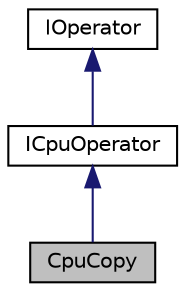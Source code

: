 digraph "CpuCopy"
{
 // LATEX_PDF_SIZE
  edge [fontname="Helvetica",fontsize="10",labelfontname="Helvetica",labelfontsize="10"];
  node [fontname="Helvetica",fontsize="10",shape=record];
  Node1 [label="CpuCopy",height=0.2,width=0.4,color="black", fillcolor="grey75", style="filled", fontcolor="black",tooltip="Basic function to run kernels::CpuCopyKernel."];
  Node2 -> Node1 [dir="back",color="midnightblue",fontsize="10",style="solid",fontname="Helvetica"];
  Node2 [label="ICpuOperator",height=0.2,width=0.4,color="black", fillcolor="white", style="filled",URL="$classarm__compute_1_1experimental_1_1_i_n_e_operator.xhtml",tooltip="Basic interface for functions which have a single async CPU kernel."];
  Node3 -> Node2 [dir="back",color="midnightblue",fontsize="10",style="solid",fontname="Helvetica"];
  Node3 [label="IOperator",height=0.2,width=0.4,color="black", fillcolor="white", style="filled",URL="$classarm__compute_1_1experimental_1_1_i_operator.xhtml",tooltip="Base class for all async functions."];
}
